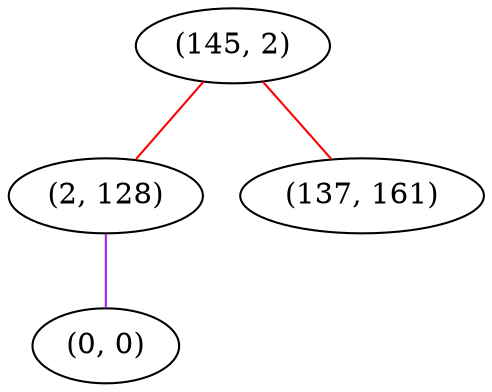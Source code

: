 graph "" {
"(145, 2)";
"(2, 128)";
"(0, 0)";
"(137, 161)";
"(145, 2)" -- "(2, 128)"  [color=red, key=0, weight=1];
"(145, 2)" -- "(137, 161)"  [color=red, key=0, weight=1];
"(2, 128)" -- "(0, 0)"  [color=purple, key=0, weight=4];
}
